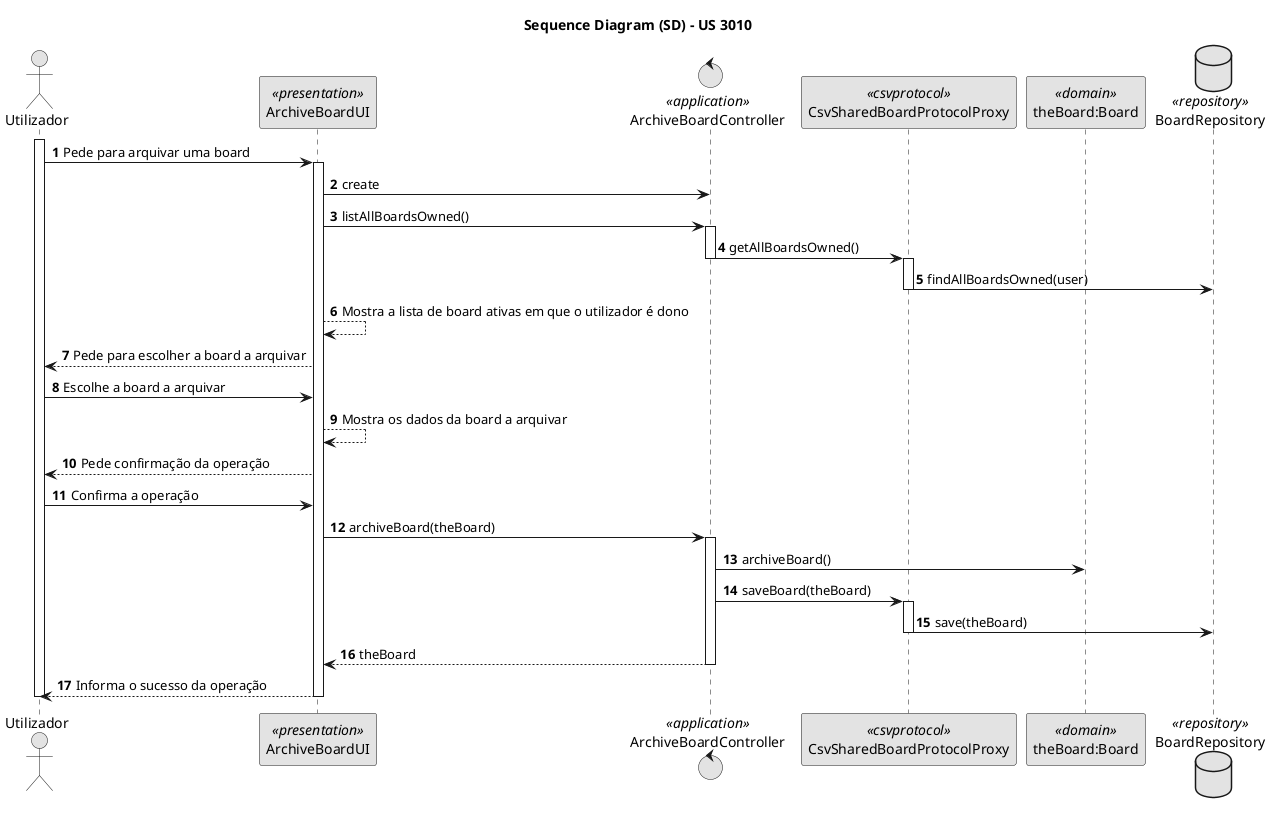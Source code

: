 @startuml
skinparam monochrome true
skinparam packageStyle rectangle
skinparam shadowing false

title Sequence Diagram (SD) - US 3010
autonumber

actor Utilizador as Actor
participant ArchiveBoardUI as UI <<presentation>>
control ArchiveBoardController as Controller <<application>>
participant CsvSharedBoardProtocolProxy as Proxy <<csvprotocol>>
participant "theBoard:Board" as Domain <<domain>>
database BoardRepository as Repository <<repository>>

activate Actor
    Actor -> UI : Pede para arquivar uma board
    activate UI
        UI -> Controller : create
        UI -> Controller : listAllBoardsOwned()

        activate Controller
            Controller -> Proxy : getAllBoardsOwned()
        deactivate Controller
        activate Proxy
            Proxy -> Repository : findAllBoardsOwned(user)
        deactivate Proxy

    UI --> UI : Mostra a lista de board ativas em que o utilizador é dono

    UI --> Actor : Pede para escolher a board a arquivar

    Actor -> UI : Escolhe a board a arquivar

    UI --> UI : Mostra os dados da board a arquivar

    UI --> Actor : Pede confirmação da operação

    Actor -> UI : Confirma a operação

        UI -> Controller : archiveBoard(theBoard)

        activate Controller
            Controller -> Domain : archiveBoard()
            Controller -> Proxy : saveBoard(theBoard)

            activate Proxy
                Proxy -> Repository : save(theBoard)
            deactivate Proxy

            Controller --> UI : theBoard
        deactivate Controller

    UI --> Actor : Informa o sucesso da operação
    deactivate UI
deactivate Actor

@enduml